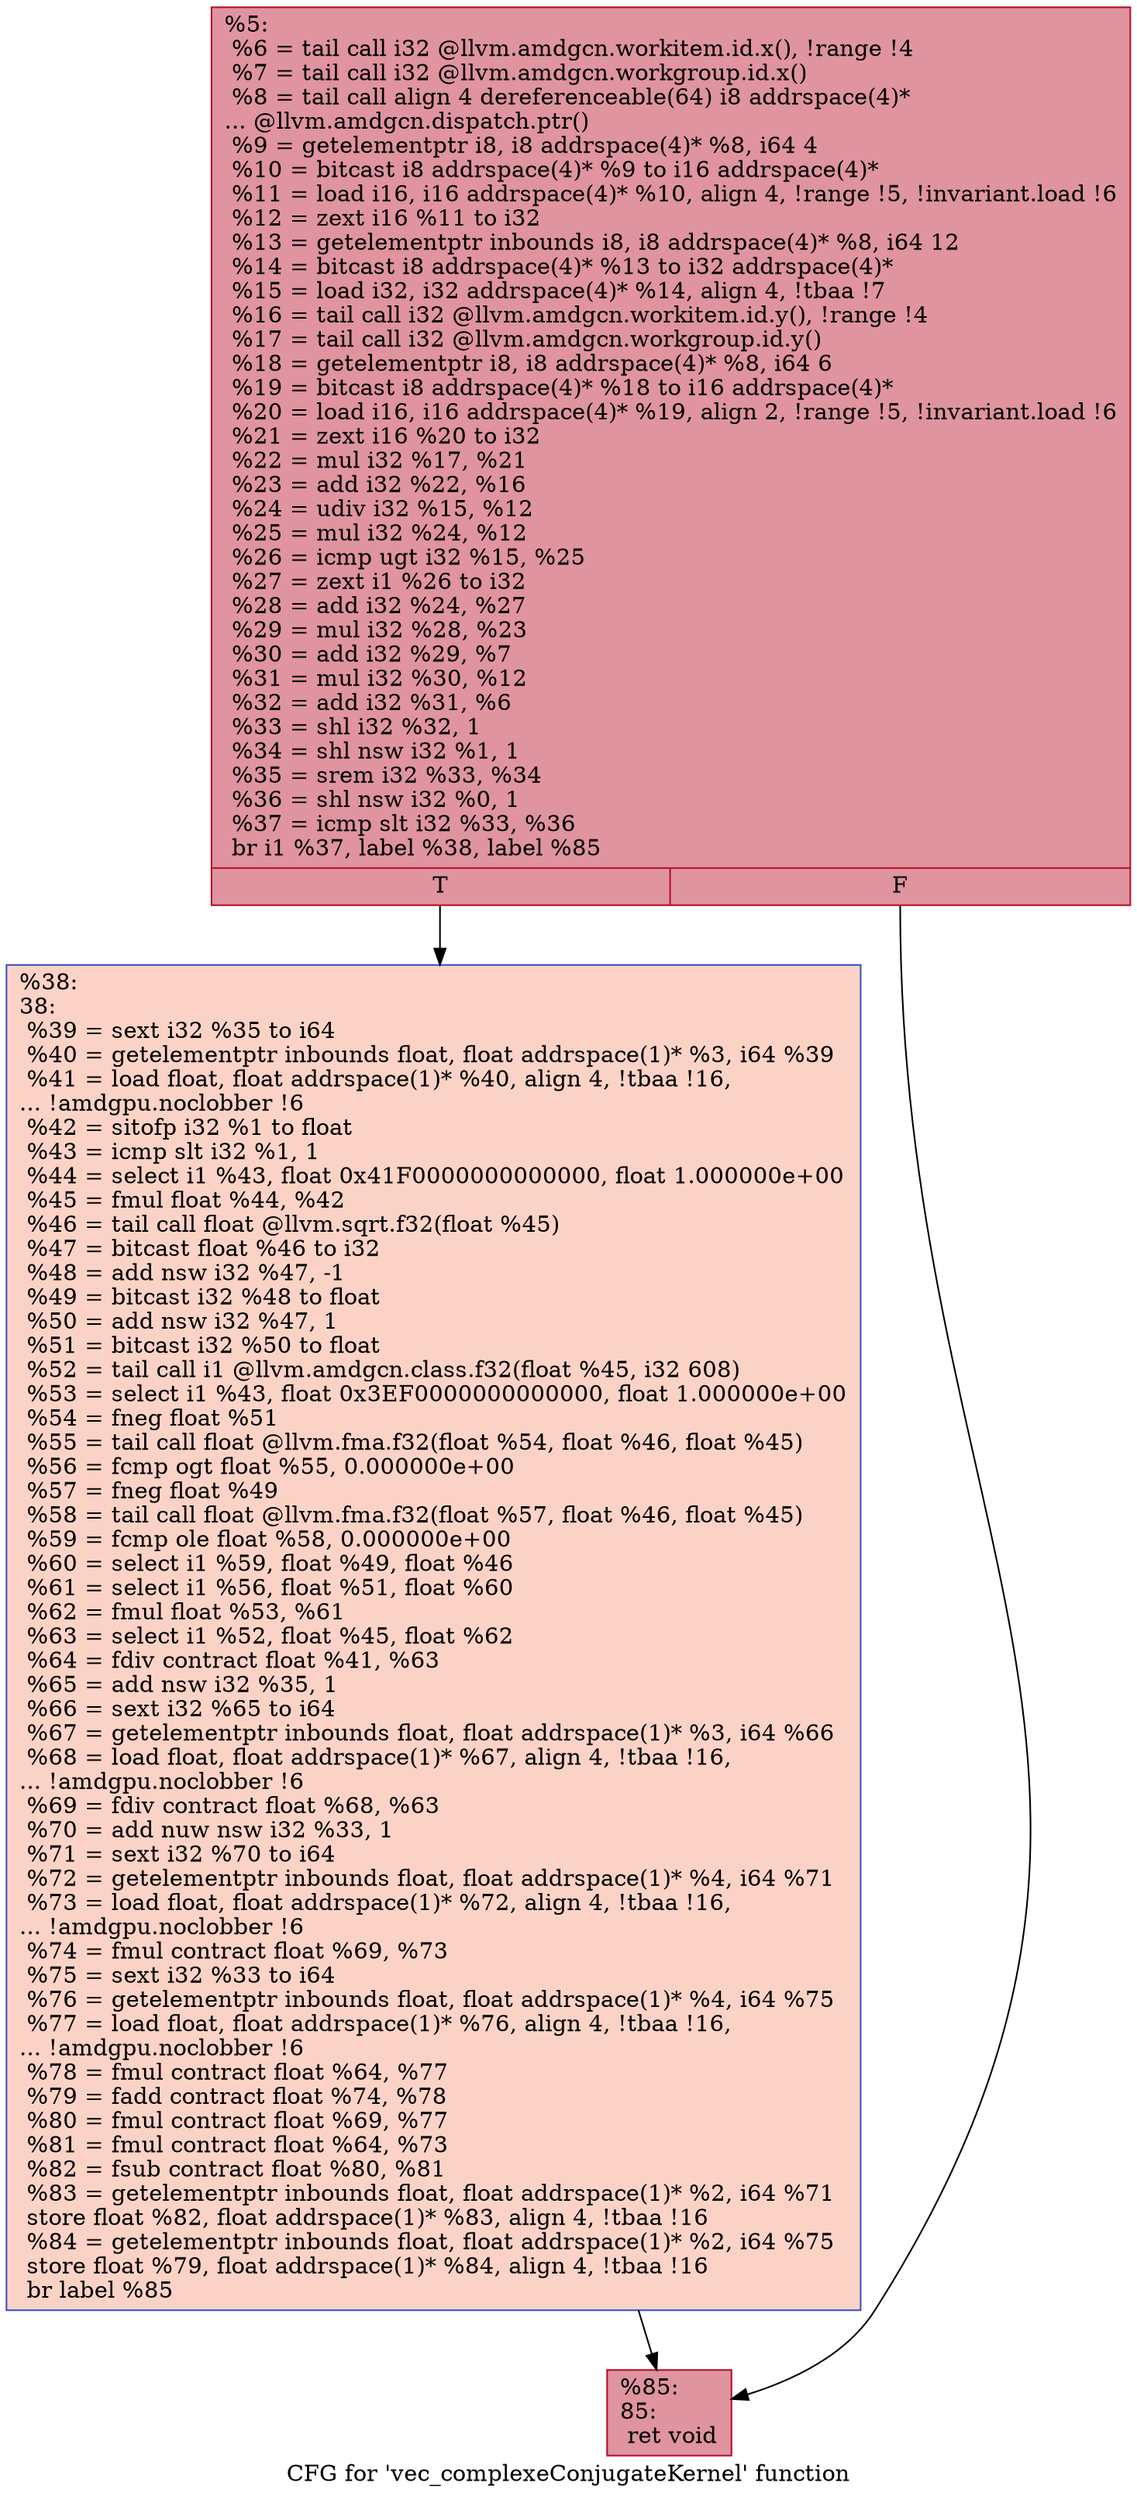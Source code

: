 digraph "CFG for 'vec_complexeConjugateKernel' function" {
	label="CFG for 'vec_complexeConjugateKernel' function";

	Node0x4b230f0 [shape=record,color="#b70d28ff", style=filled, fillcolor="#b70d2870",label="{%5:\l  %6 = tail call i32 @llvm.amdgcn.workitem.id.x(), !range !4\l  %7 = tail call i32 @llvm.amdgcn.workgroup.id.x()\l  %8 = tail call align 4 dereferenceable(64) i8 addrspace(4)*\l... @llvm.amdgcn.dispatch.ptr()\l  %9 = getelementptr i8, i8 addrspace(4)* %8, i64 4\l  %10 = bitcast i8 addrspace(4)* %9 to i16 addrspace(4)*\l  %11 = load i16, i16 addrspace(4)* %10, align 4, !range !5, !invariant.load !6\l  %12 = zext i16 %11 to i32\l  %13 = getelementptr inbounds i8, i8 addrspace(4)* %8, i64 12\l  %14 = bitcast i8 addrspace(4)* %13 to i32 addrspace(4)*\l  %15 = load i32, i32 addrspace(4)* %14, align 4, !tbaa !7\l  %16 = tail call i32 @llvm.amdgcn.workitem.id.y(), !range !4\l  %17 = tail call i32 @llvm.amdgcn.workgroup.id.y()\l  %18 = getelementptr i8, i8 addrspace(4)* %8, i64 6\l  %19 = bitcast i8 addrspace(4)* %18 to i16 addrspace(4)*\l  %20 = load i16, i16 addrspace(4)* %19, align 2, !range !5, !invariant.load !6\l  %21 = zext i16 %20 to i32\l  %22 = mul i32 %17, %21\l  %23 = add i32 %22, %16\l  %24 = udiv i32 %15, %12\l  %25 = mul i32 %24, %12\l  %26 = icmp ugt i32 %15, %25\l  %27 = zext i1 %26 to i32\l  %28 = add i32 %24, %27\l  %29 = mul i32 %28, %23\l  %30 = add i32 %29, %7\l  %31 = mul i32 %30, %12\l  %32 = add i32 %31, %6\l  %33 = shl i32 %32, 1\l  %34 = shl nsw i32 %1, 1\l  %35 = srem i32 %33, %34\l  %36 = shl nsw i32 %0, 1\l  %37 = icmp slt i32 %33, %36\l  br i1 %37, label %38, label %85\l|{<s0>T|<s1>F}}"];
	Node0x4b230f0:s0 -> Node0x4b25980;
	Node0x4b230f0:s1 -> Node0x4b274e0;
	Node0x4b25980 [shape=record,color="#3d50c3ff", style=filled, fillcolor="#f59c7d70",label="{%38:\l38:                                               \l  %39 = sext i32 %35 to i64\l  %40 = getelementptr inbounds float, float addrspace(1)* %3, i64 %39\l  %41 = load float, float addrspace(1)* %40, align 4, !tbaa !16,\l... !amdgpu.noclobber !6\l  %42 = sitofp i32 %1 to float\l  %43 = icmp slt i32 %1, 1\l  %44 = select i1 %43, float 0x41F0000000000000, float 1.000000e+00\l  %45 = fmul float %44, %42\l  %46 = tail call float @llvm.sqrt.f32(float %45)\l  %47 = bitcast float %46 to i32\l  %48 = add nsw i32 %47, -1\l  %49 = bitcast i32 %48 to float\l  %50 = add nsw i32 %47, 1\l  %51 = bitcast i32 %50 to float\l  %52 = tail call i1 @llvm.amdgcn.class.f32(float %45, i32 608)\l  %53 = select i1 %43, float 0x3EF0000000000000, float 1.000000e+00\l  %54 = fneg float %51\l  %55 = tail call float @llvm.fma.f32(float %54, float %46, float %45)\l  %56 = fcmp ogt float %55, 0.000000e+00\l  %57 = fneg float %49\l  %58 = tail call float @llvm.fma.f32(float %57, float %46, float %45)\l  %59 = fcmp ole float %58, 0.000000e+00\l  %60 = select i1 %59, float %49, float %46\l  %61 = select i1 %56, float %51, float %60\l  %62 = fmul float %53, %61\l  %63 = select i1 %52, float %45, float %62\l  %64 = fdiv contract float %41, %63\l  %65 = add nsw i32 %35, 1\l  %66 = sext i32 %65 to i64\l  %67 = getelementptr inbounds float, float addrspace(1)* %3, i64 %66\l  %68 = load float, float addrspace(1)* %67, align 4, !tbaa !16,\l... !amdgpu.noclobber !6\l  %69 = fdiv contract float %68, %63\l  %70 = add nuw nsw i32 %33, 1\l  %71 = sext i32 %70 to i64\l  %72 = getelementptr inbounds float, float addrspace(1)* %4, i64 %71\l  %73 = load float, float addrspace(1)* %72, align 4, !tbaa !16,\l... !amdgpu.noclobber !6\l  %74 = fmul contract float %69, %73\l  %75 = sext i32 %33 to i64\l  %76 = getelementptr inbounds float, float addrspace(1)* %4, i64 %75\l  %77 = load float, float addrspace(1)* %76, align 4, !tbaa !16,\l... !amdgpu.noclobber !6\l  %78 = fmul contract float %64, %77\l  %79 = fadd contract float %74, %78\l  %80 = fmul contract float %69, %77\l  %81 = fmul contract float %64, %73\l  %82 = fsub contract float %80, %81\l  %83 = getelementptr inbounds float, float addrspace(1)* %2, i64 %71\l  store float %82, float addrspace(1)* %83, align 4, !tbaa !16\l  %84 = getelementptr inbounds float, float addrspace(1)* %2, i64 %75\l  store float %79, float addrspace(1)* %84, align 4, !tbaa !16\l  br label %85\l}"];
	Node0x4b25980 -> Node0x4b274e0;
	Node0x4b274e0 [shape=record,color="#b70d28ff", style=filled, fillcolor="#b70d2870",label="{%85:\l85:                                               \l  ret void\l}"];
}
